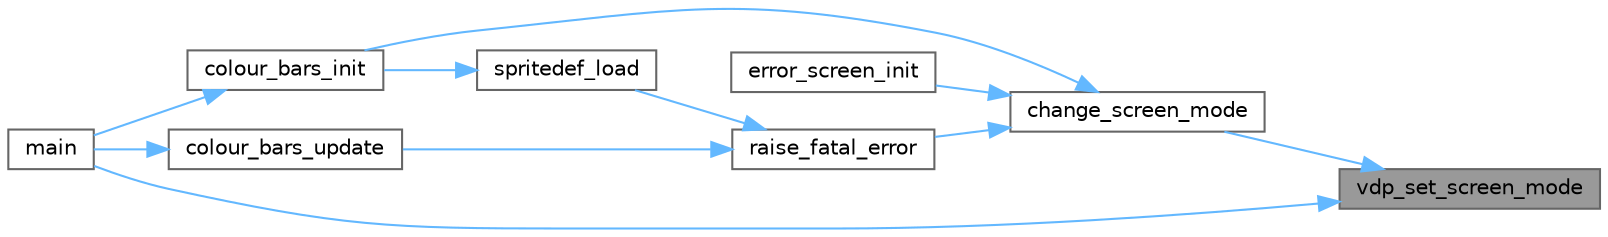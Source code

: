 digraph "vdp_set_screen_mode"
{
 // LATEX_PDF_SIZE
  bgcolor="transparent";
  edge [fontname=Helvetica,fontsize=10,labelfontname=Helvetica,labelfontsize=10];
  node [fontname=Helvetica,fontsize=10,shape=box,height=0.2,width=0.4];
  rankdir="RL";
  Node1 [id="Node000001",label="vdp_set_screen_mode",height=0.2,width=0.4,color="gray40", fillcolor="grey60", style="filled", fontcolor="black",tooltip="Changes the current screen mode."];
  Node1 -> Node2 [id="edge11_Node000001_Node000002",dir="back",color="steelblue1",style="solid",tooltip=" "];
  Node2 [id="Node000002",label="change_screen_mode",height=0.2,width=0.4,color="grey40", fillcolor="white", style="filled",URL="$screen_8c.html#a4eb2cdd7711cbbd0d1fb3e2aa6fe653b",tooltip=" "];
  Node2 -> Node3 [id="edge12_Node000002_Node000003",dir="back",color="steelblue1",style="solid",tooltip=" "];
  Node3 [id="Node000003",label="colour_bars_init",height=0.2,width=0.4,color="grey40", fillcolor="white", style="filled",URL="$colour__bars_8c.html#a9c0908d9b3b9927dffd249014fffdead",tooltip=" "];
  Node3 -> Node4 [id="edge13_Node000003_Node000004",dir="back",color="steelblue1",style="solid",tooltip=" "];
  Node4 [id="Node000004",label="main",height=0.2,width=0.4,color="grey40", fillcolor="white", style="filled",URL="$main_8c.html#a840291bc02cba5474a4cb46a9b9566fe",tooltip=" "];
  Node2 -> Node5 [id="edge14_Node000002_Node000005",dir="back",color="steelblue1",style="solid",tooltip=" "];
  Node5 [id="Node000005",label="error_screen_init",height=0.2,width=0.4,color="grey40", fillcolor="white", style="filled",URL="$error__screen_8c.html#accbd07fc3e43f8710f01b6589e53ac83",tooltip=" "];
  Node2 -> Node6 [id="edge15_Node000002_Node000006",dir="back",color="steelblue1",style="solid",tooltip=" "];
  Node6 [id="Node000006",label="raise_fatal_error",height=0.2,width=0.4,color="grey40", fillcolor="white", style="filled",URL="$error_8c.html#a02a6947e6c74d99d2a9d4cc03a122968",tooltip=" "];
  Node6 -> Node7 [id="edge16_Node000006_Node000007",dir="back",color="steelblue1",style="solid",tooltip=" "];
  Node7 [id="Node000007",label="colour_bars_update",height=0.2,width=0.4,color="grey40", fillcolor="white", style="filled",URL="$colour__bars_8c.html#ab2afa57f6df3d6fad304695e2c6f9e63",tooltip=" "];
  Node7 -> Node4 [id="edge17_Node000007_Node000004",dir="back",color="steelblue1",style="solid",tooltip=" "];
  Node6 -> Node8 [id="edge18_Node000006_Node000008",dir="back",color="steelblue1",style="solid",tooltip=" "];
  Node8 [id="Node000008",label="spritedef_load",height=0.2,width=0.4,color="grey40", fillcolor="white", style="filled",URL="$spritedef_8c.html#a32370a91d4daa047533b818be1349a59",tooltip=" "];
  Node8 -> Node3 [id="edge19_Node000008_Node000003",dir="back",color="steelblue1",style="solid",tooltip=" "];
  Node1 -> Node4 [id="edge20_Node000001_Node000004",dir="back",color="steelblue1",style="solid",tooltip=" "];
}
